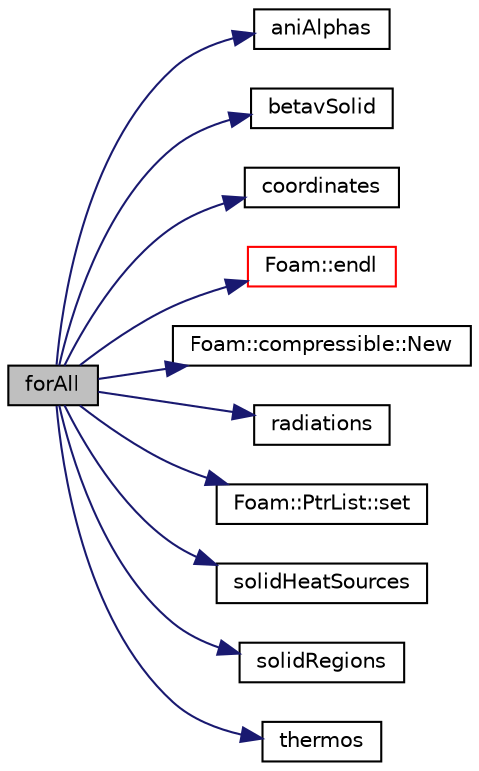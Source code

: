 digraph "forAll"
{
  bgcolor="transparent";
  edge [fontname="Helvetica",fontsize="10",labelfontname="Helvetica",labelfontsize="10"];
  node [fontname="Helvetica",fontsize="10",shape=record];
  rankdir="LR";
  Node1 [label="forAll",height=0.2,width=0.4,color="black", fillcolor="grey75", style="filled", fontcolor="black"];
  Node1 -> Node2 [color="midnightblue",fontsize="10",style="solid",fontname="Helvetica"];
  Node2 [label="aniAlphas",height=0.2,width=0.4,color="black",URL="$a03211.html#ac4c8e8227b2ef12b3b60746bc676cb69"];
  Node1 -> Node3 [color="midnightblue",fontsize="10",style="solid",fontname="Helvetica"];
  Node3 [label="betavSolid",height=0.2,width=0.4,color="black",URL="$a03211.html#a01ee0e5fd134c3e0edb6b3aacc1c3459"];
  Node1 -> Node4 [color="midnightblue",fontsize="10",style="solid",fontname="Helvetica"];
  Node4 [label="coordinates",height=0.2,width=0.4,color="black",URL="$a03211.html#a5093c14ad288c80fcbaf359a35adcd4a"];
  Node1 -> Node5 [color="midnightblue",fontsize="10",style="solid",fontname="Helvetica"];
  Node5 [label="Foam::endl",height=0.2,width=0.4,color="red",URL="$a10733.html#a2db8fe02a0d3909e9351bb4275b23ce4",tooltip="Add newline and flush stream. "];
  Node1 -> Node6 [color="midnightblue",fontsize="10",style="solid",fontname="Helvetica"];
  Node6 [label="Foam::compressible::New",height=0.2,width=0.4,color="black",URL="$a10740.html#ac8bda880d4c66ce83b8278cc6db08df1"];
  Node1 -> Node7 [color="midnightblue",fontsize="10",style="solid",fontname="Helvetica"];
  Node7 [label="radiations",height=0.2,width=0.4,color="black",URL="$a03211.html#abbd1719e371344d0400d33ef47ff98dc"];
  Node1 -> Node8 [color="midnightblue",fontsize="10",style="solid",fontname="Helvetica"];
  Node8 [label="Foam::PtrList::set",height=0.2,width=0.4,color="black",URL="$a02033.html#affa9210cfaa91a145f3a9618d4ef3baf",tooltip="Is element set. "];
  Node1 -> Node9 [color="midnightblue",fontsize="10",style="solid",fontname="Helvetica"];
  Node9 [label="solidHeatSources",height=0.2,width=0.4,color="black",URL="$a03211.html#aa2765eb78c80948fbad70e69b5c09e25"];
  Node1 -> Node10 [color="midnightblue",fontsize="10",style="solid",fontname="Helvetica"];
  Node10 [label="solidRegions",height=0.2,width=0.4,color="black",URL="$a03212.html#a29b90a4a37ed7eee2a08edd797e3b03e"];
  Node1 -> Node11 [color="midnightblue",fontsize="10",style="solid",fontname="Helvetica"];
  Node11 [label="thermos",height=0.2,width=0.4,color="black",URL="$a03211.html#a0095b9509603fe487629edeaaaa3022f"];
}
